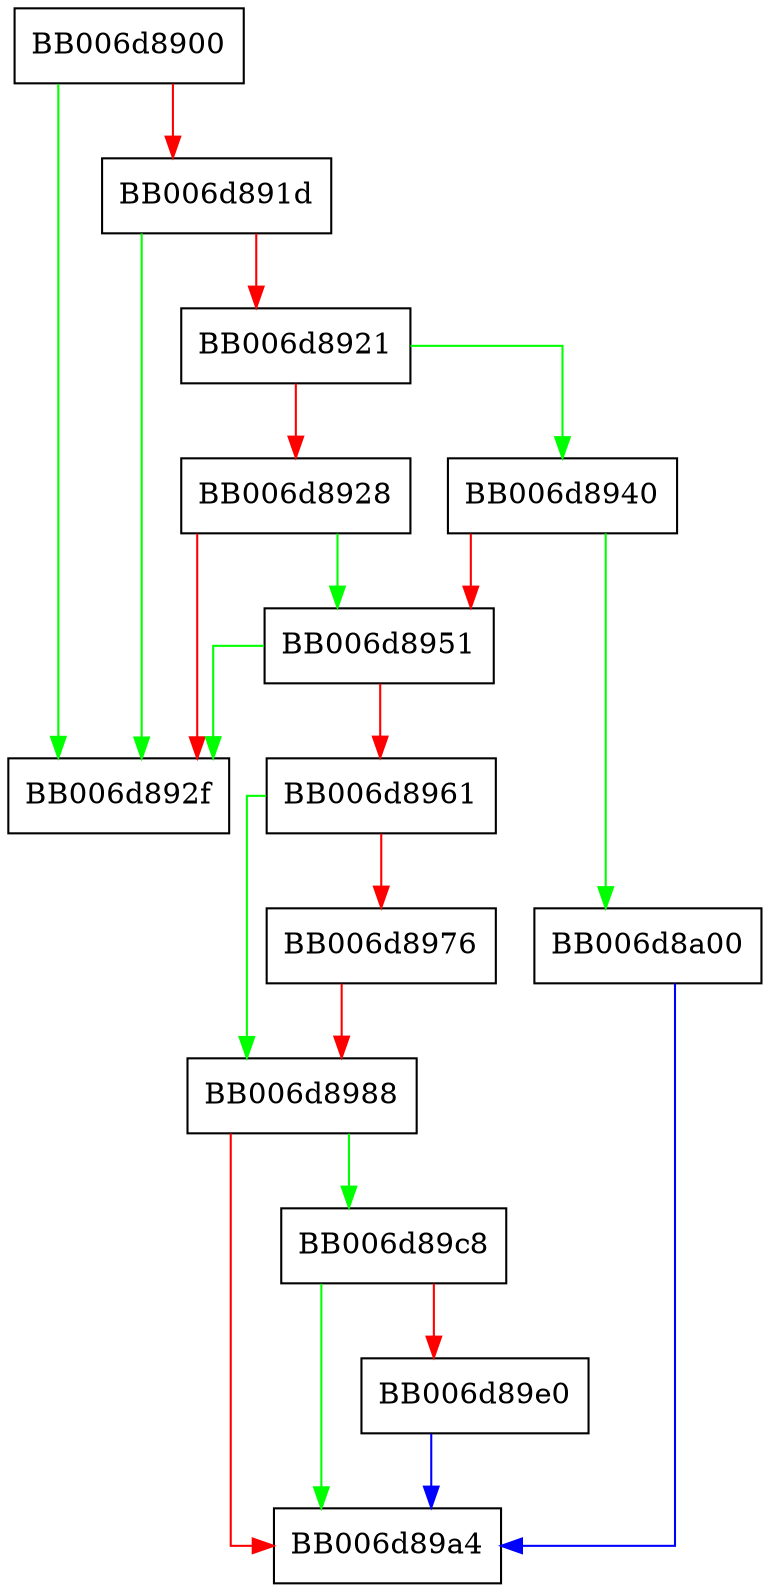 digraph rsa_gen {
  node [shape="box"];
  graph [splines=ortho];
  BB006d8900 -> BB006d892f [color="green"];
  BB006d8900 -> BB006d891d [color="red"];
  BB006d891d -> BB006d892f [color="green"];
  BB006d891d -> BB006d8921 [color="red"];
  BB006d8921 -> BB006d8940 [color="green"];
  BB006d8921 -> BB006d8928 [color="red"];
  BB006d8928 -> BB006d8951 [color="green"];
  BB006d8928 -> BB006d892f [color="red"];
  BB006d8940 -> BB006d8a00 [color="green"];
  BB006d8940 -> BB006d8951 [color="red"];
  BB006d8951 -> BB006d892f [color="green"];
  BB006d8951 -> BB006d8961 [color="red"];
  BB006d8961 -> BB006d8988 [color="green"];
  BB006d8961 -> BB006d8976 [color="red"];
  BB006d8976 -> BB006d8988 [color="red"];
  BB006d8988 -> BB006d89c8 [color="green"];
  BB006d8988 -> BB006d89a4 [color="red"];
  BB006d89c8 -> BB006d89a4 [color="green"];
  BB006d89c8 -> BB006d89e0 [color="red"];
  BB006d89e0 -> BB006d89a4 [color="blue"];
  BB006d8a00 -> BB006d89a4 [color="blue"];
}